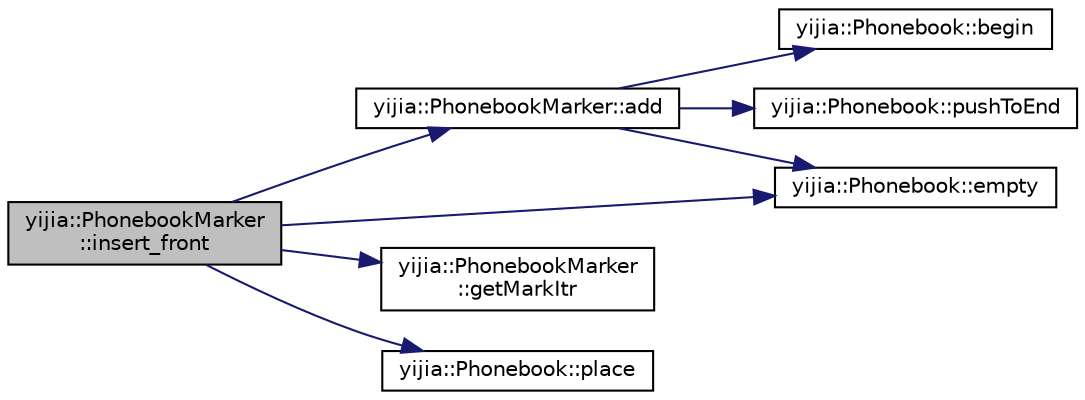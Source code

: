 digraph "yijia::PhonebookMarker::insert_front"
{
 // LATEX_PDF_SIZE
  edge [fontname="Helvetica",fontsize="10",labelfontname="Helvetica",labelfontsize="10"];
  node [fontname="Helvetica",fontsize="10",shape=record];
  rankdir="LR";
  Node1 [label="yijia::PhonebookMarker\l::insert_front",height=0.2,width=0.4,color="black", fillcolor="grey75", style="filled", fontcolor="black",tooltip=" "];
  Node1 -> Node2 [color="midnightblue",fontsize="10",style="solid",fontname="Helvetica"];
  Node2 [label="yijia::PhonebookMarker::add",height=0.2,width=0.4,color="black", fillcolor="white", style="filled",URL="$classyijia_1_1_phonebook_marker.html#abd9fc369849fa1821b0ed12410890597",tooltip=" "];
  Node2 -> Node3 [color="midnightblue",fontsize="10",style="solid",fontname="Helvetica"];
  Node3 [label="yijia::Phonebook::begin",height=0.2,width=0.4,color="black", fillcolor="white", style="filled",URL="$classyijia_1_1_phonebook.html#a4951b3547a04c0119b61c717a36d7ba4",tooltip=" "];
  Node2 -> Node4 [color="midnightblue",fontsize="10",style="solid",fontname="Helvetica"];
  Node4 [label="yijia::Phonebook::empty",height=0.2,width=0.4,color="black", fillcolor="white", style="filled",URL="$classyijia_1_1_phonebook.html#adbd43ab0ae1645f6a452967599fd7674",tooltip=" "];
  Node2 -> Node5 [color="midnightblue",fontsize="10",style="solid",fontname="Helvetica"];
  Node5 [label="yijia::Phonebook::pushToEnd",height=0.2,width=0.4,color="black", fillcolor="white", style="filled",URL="$classyijia_1_1_phonebook.html#a4bfc696667d505639e737617c02a3318",tooltip=" "];
  Node1 -> Node4 [color="midnightblue",fontsize="10",style="solid",fontname="Helvetica"];
  Node1 -> Node6 [color="midnightblue",fontsize="10",style="solid",fontname="Helvetica"];
  Node6 [label="yijia::PhonebookMarker\l::getMarkItr",height=0.2,width=0.4,color="black", fillcolor="white", style="filled",URL="$classyijia_1_1_phonebook_marker.html#a198995d5615c29162c7edc948781319a",tooltip=" "];
  Node1 -> Node7 [color="midnightblue",fontsize="10",style="solid",fontname="Helvetica"];
  Node7 [label="yijia::Phonebook::place",height=0.2,width=0.4,color="black", fillcolor="white", style="filled",URL="$classyijia_1_1_phonebook.html#aec54fa158d605a03b7105c5da5afa7af",tooltip=" "];
}
